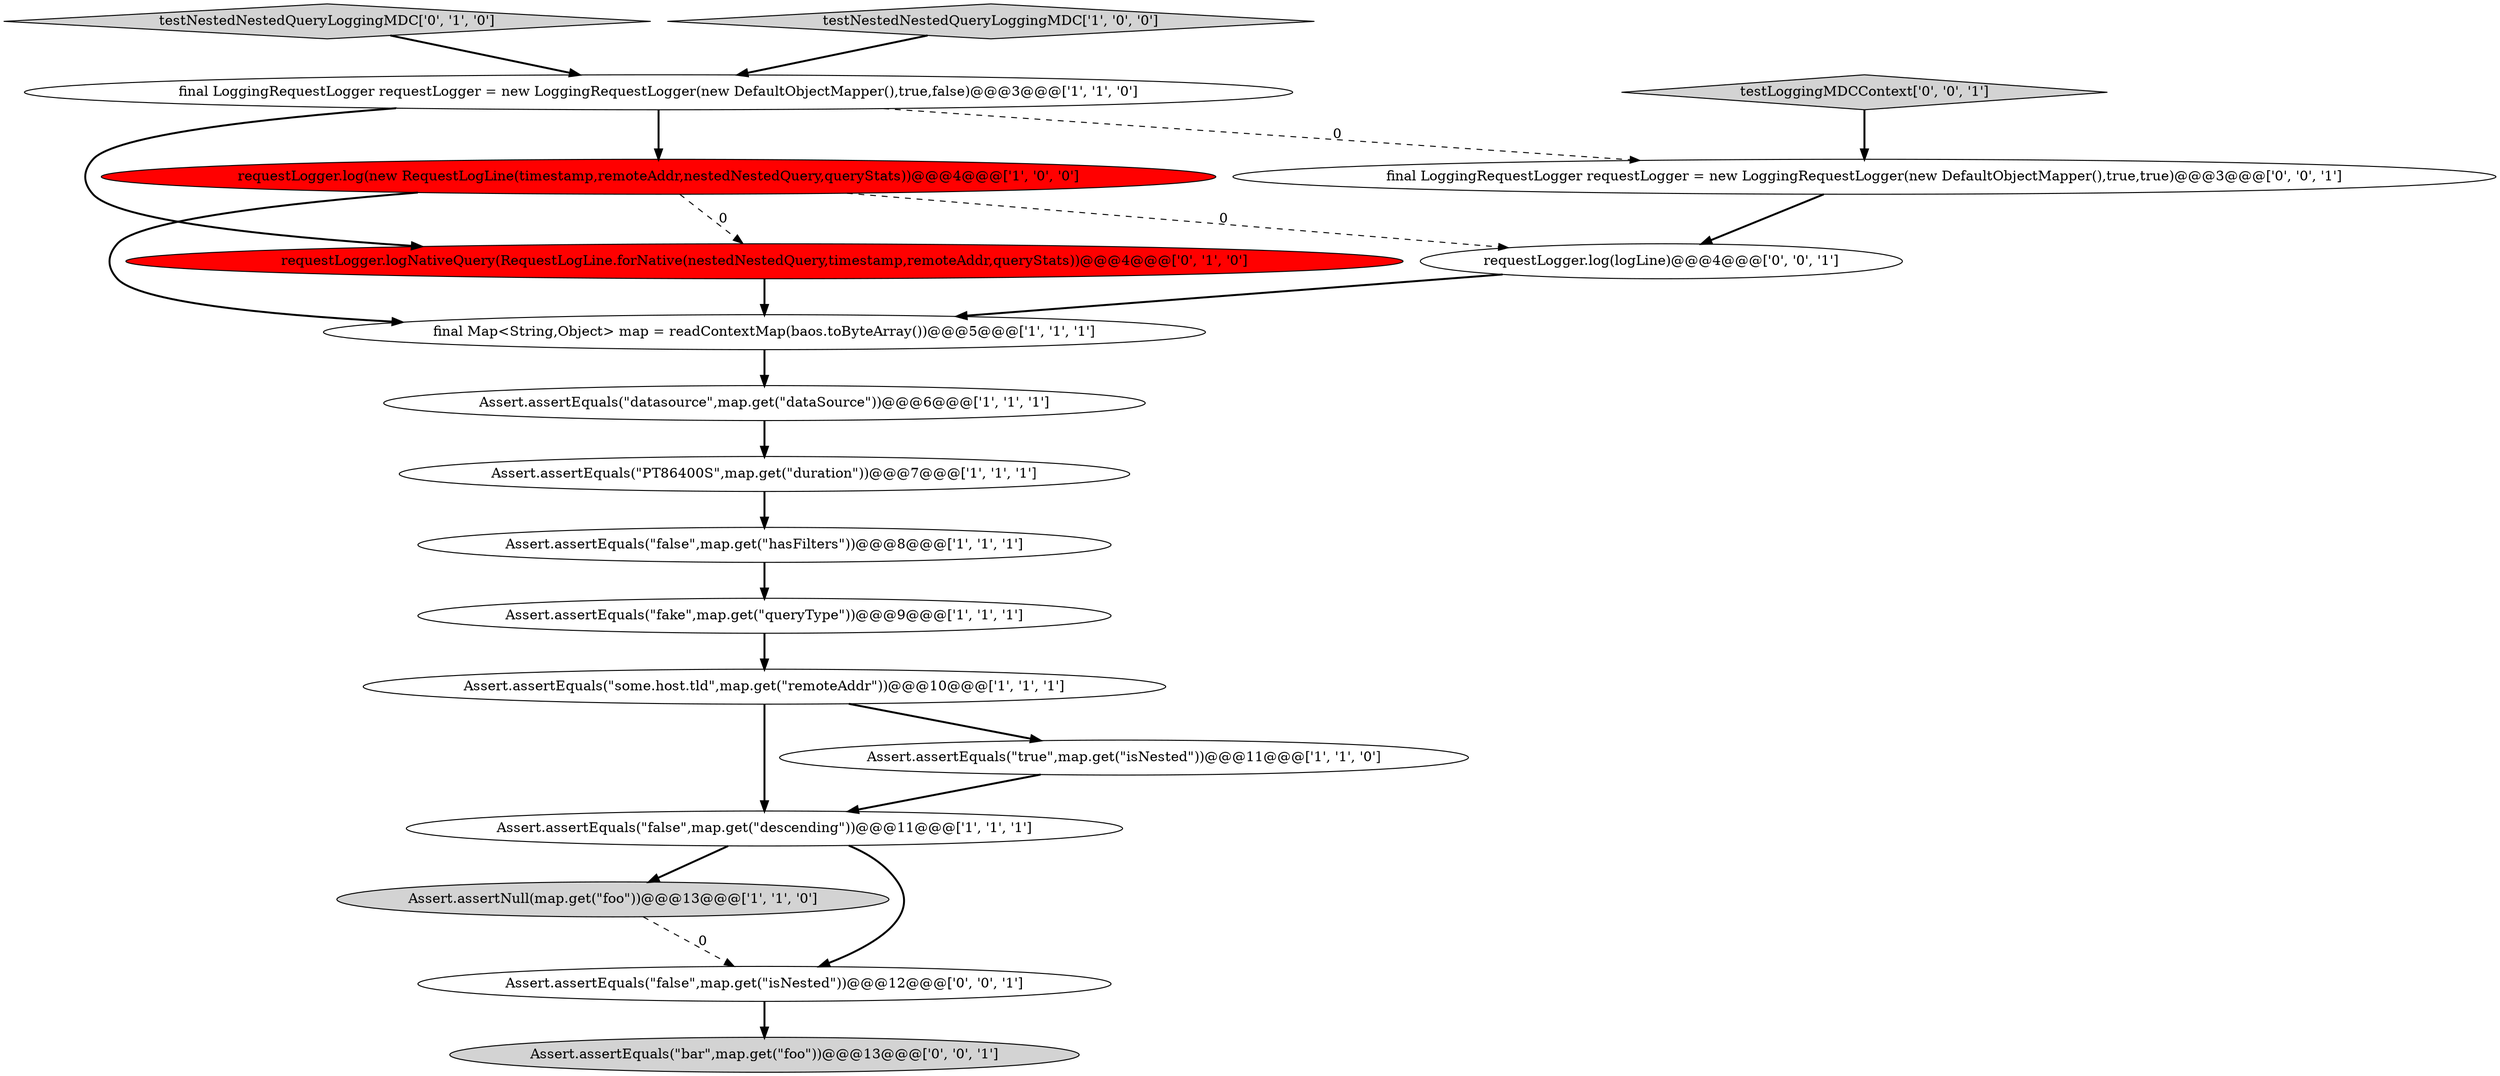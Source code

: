 digraph {
8 [style = filled, label = "Assert.assertEquals(\"PT86400S\",map.get(\"duration\"))@@@7@@@['1', '1', '1']", fillcolor = white, shape = ellipse image = "AAA0AAABBB1BBB"];
5 [style = filled, label = "Assert.assertNull(map.get(\"foo\"))@@@13@@@['1', '1', '0']", fillcolor = lightgray, shape = ellipse image = "AAA0AAABBB1BBB"];
12 [style = filled, label = "testNestedNestedQueryLoggingMDC['0', '1', '0']", fillcolor = lightgray, shape = diamond image = "AAA0AAABBB2BBB"];
7 [style = filled, label = "Assert.assertEquals(\"some.host.tld\",map.get(\"remoteAddr\"))@@@10@@@['1', '1', '1']", fillcolor = white, shape = ellipse image = "AAA0AAABBB1BBB"];
6 [style = filled, label = "final LoggingRequestLogger requestLogger = new LoggingRequestLogger(new DefaultObjectMapper(),true,false)@@@3@@@['1', '1', '0']", fillcolor = white, shape = ellipse image = "AAA0AAABBB1BBB"];
11 [style = filled, label = "Assert.assertEquals(\"false\",map.get(\"descending\"))@@@11@@@['1', '1', '1']", fillcolor = white, shape = ellipse image = "AAA0AAABBB1BBB"];
17 [style = filled, label = "final LoggingRequestLogger requestLogger = new LoggingRequestLogger(new DefaultObjectMapper(),true,true)@@@3@@@['0', '0', '1']", fillcolor = white, shape = ellipse image = "AAA0AAABBB3BBB"];
10 [style = filled, label = "testNestedNestedQueryLoggingMDC['1', '0', '0']", fillcolor = lightgray, shape = diamond image = "AAA0AAABBB1BBB"];
0 [style = filled, label = "requestLogger.log(new RequestLogLine(timestamp,remoteAddr,nestedNestedQuery,queryStats))@@@4@@@['1', '0', '0']", fillcolor = red, shape = ellipse image = "AAA1AAABBB1BBB"];
15 [style = filled, label = "Assert.assertEquals(\"bar\",map.get(\"foo\"))@@@13@@@['0', '0', '1']", fillcolor = lightgray, shape = ellipse image = "AAA0AAABBB3BBB"];
16 [style = filled, label = "Assert.assertEquals(\"false\",map.get(\"isNested\"))@@@12@@@['0', '0', '1']", fillcolor = white, shape = ellipse image = "AAA0AAABBB3BBB"];
13 [style = filled, label = "requestLogger.logNativeQuery(RequestLogLine.forNative(nestedNestedQuery,timestamp,remoteAddr,queryStats))@@@4@@@['0', '1', '0']", fillcolor = red, shape = ellipse image = "AAA1AAABBB2BBB"];
18 [style = filled, label = "requestLogger.log(logLine)@@@4@@@['0', '0', '1']", fillcolor = white, shape = ellipse image = "AAA0AAABBB3BBB"];
2 [style = filled, label = "final Map<String,Object> map = readContextMap(baos.toByteArray())@@@5@@@['1', '1', '1']", fillcolor = white, shape = ellipse image = "AAA0AAABBB1BBB"];
3 [style = filled, label = "Assert.assertEquals(\"true\",map.get(\"isNested\"))@@@11@@@['1', '1', '0']", fillcolor = white, shape = ellipse image = "AAA0AAABBB1BBB"];
1 [style = filled, label = "Assert.assertEquals(\"false\",map.get(\"hasFilters\"))@@@8@@@['1', '1', '1']", fillcolor = white, shape = ellipse image = "AAA0AAABBB1BBB"];
4 [style = filled, label = "Assert.assertEquals(\"fake\",map.get(\"queryType\"))@@@9@@@['1', '1', '1']", fillcolor = white, shape = ellipse image = "AAA0AAABBB1BBB"];
14 [style = filled, label = "testLoggingMDCContext['0', '0', '1']", fillcolor = lightgray, shape = diamond image = "AAA0AAABBB3BBB"];
9 [style = filled, label = "Assert.assertEquals(\"datasource\",map.get(\"dataSource\"))@@@6@@@['1', '1', '1']", fillcolor = white, shape = ellipse image = "AAA0AAABBB1BBB"];
11->16 [style = bold, label=""];
16->15 [style = bold, label=""];
1->4 [style = bold, label=""];
7->11 [style = bold, label=""];
0->2 [style = bold, label=""];
3->11 [style = bold, label=""];
14->17 [style = bold, label=""];
6->17 [style = dashed, label="0"];
6->0 [style = bold, label=""];
2->9 [style = bold, label=""];
18->2 [style = bold, label=""];
9->8 [style = bold, label=""];
12->6 [style = bold, label=""];
10->6 [style = bold, label=""];
7->3 [style = bold, label=""];
4->7 [style = bold, label=""];
5->16 [style = dashed, label="0"];
8->1 [style = bold, label=""];
11->5 [style = bold, label=""];
6->13 [style = bold, label=""];
0->13 [style = dashed, label="0"];
0->18 [style = dashed, label="0"];
17->18 [style = bold, label=""];
13->2 [style = bold, label=""];
}
